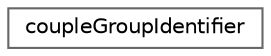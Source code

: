 digraph "Graphical Class Hierarchy"
{
 // LATEX_PDF_SIZE
  bgcolor="transparent";
  edge [fontname=Helvetica,fontsize=10,labelfontname=Helvetica,labelfontsize=10];
  node [fontname=Helvetica,fontsize=10,shape=box,height=0.2,width=0.4];
  rankdir="LR";
  Node0 [id="Node000000",label="coupleGroupIdentifier",height=0.2,width=0.4,color="grey40", fillcolor="white", style="filled",URL="$classFoam_1_1coupleGroupIdentifier.html",tooltip="Encapsulates using \"patchGroups\" to specify coupled patch."];
}
